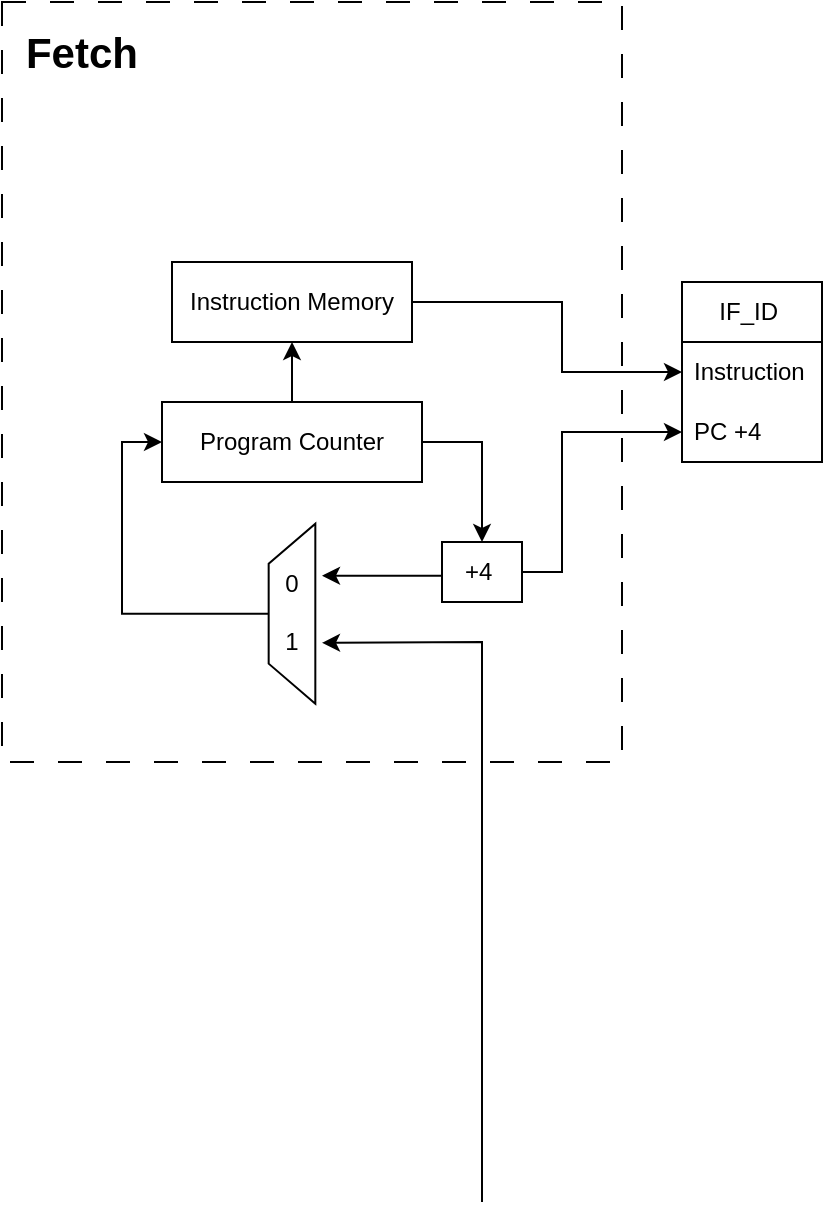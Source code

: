 <mxfile version="26.1.1">
  <diagram name="Page-1" id="K23A2lX9Kt4YFE4QHI60">
    <mxGraphModel dx="936" dy="1186" grid="1" gridSize="10" guides="1" tooltips="1" connect="1" arrows="1" fold="1" page="1" pageScale="1" pageWidth="827" pageHeight="1169" math="0" shadow="0">
      <root>
        <mxCell id="0" />
        <mxCell id="1" parent="0" />
        <mxCell id="A-gJFOHrHVJ6Bb260H5n-89" value="" style="edgeStyle=orthogonalEdgeStyle;rounded=0;orthogonalLoop=1;jettySize=auto;html=1;" edge="1" parent="1" source="A-gJFOHrHVJ6Bb260H5n-58" target="A-gJFOHrHVJ6Bb260H5n-88">
          <mxGeometry relative="1" as="geometry" />
        </mxCell>
        <mxCell id="A-gJFOHrHVJ6Bb260H5n-102" style="edgeStyle=orthogonalEdgeStyle;rounded=0;orthogonalLoop=1;jettySize=auto;html=1;entryX=0.5;entryY=1;entryDx=0;entryDy=0;" edge="1" parent="1" source="A-gJFOHrHVJ6Bb260H5n-58" target="A-gJFOHrHVJ6Bb260H5n-103">
          <mxGeometry relative="1" as="geometry">
            <mxPoint x="240" y="360" as="targetPoint" />
          </mxGeometry>
        </mxCell>
        <mxCell id="A-gJFOHrHVJ6Bb260H5n-58" value="Program Counter" style="rounded=0;whiteSpace=wrap;html=1;" vertex="1" parent="1">
          <mxGeometry x="200" y="400" width="130" height="40" as="geometry" />
        </mxCell>
        <mxCell id="A-gJFOHrHVJ6Bb260H5n-81" value="" style="group;flipH=1;flipV=1;" vertex="1" connectable="0" parent="1">
          <mxGeometry x="250" y="470.83" width="30" height="70" as="geometry" />
        </mxCell>
        <mxCell id="A-gJFOHrHVJ6Bb260H5n-77" value="" style="shape=trapezoid;perimeter=trapezoidPerimeter;whiteSpace=wrap;html=1;fixedSize=1;rotation=90;flipH=1;flipV=1;" vertex="1" parent="A-gJFOHrHVJ6Bb260H5n-81">
          <mxGeometry x="-30" y="23.333" width="90" height="23.333" as="geometry" />
        </mxCell>
        <mxCell id="A-gJFOHrHVJ6Bb260H5n-83" value="" style="group" vertex="1" connectable="0" parent="A-gJFOHrHVJ6Bb260H5n-81">
          <mxGeometry y="11.667" width="30" height="46.667" as="geometry" />
        </mxCell>
        <mxCell id="A-gJFOHrHVJ6Bb260H5n-79" value="0" style="text;html=1;align=center;verticalAlign=middle;whiteSpace=wrap;rounded=0;" vertex="1" parent="A-gJFOHrHVJ6Bb260H5n-83">
          <mxGeometry width="30" height="17.5" as="geometry" />
        </mxCell>
        <mxCell id="A-gJFOHrHVJ6Bb260H5n-80" value="1" style="text;html=1;align=center;verticalAlign=middle;whiteSpace=wrap;rounded=0;" vertex="1" parent="A-gJFOHrHVJ6Bb260H5n-83">
          <mxGeometry y="29.167" width="30" height="17.5" as="geometry" />
        </mxCell>
        <mxCell id="A-gJFOHrHVJ6Bb260H5n-86" style="edgeStyle=orthogonalEdgeStyle;rounded=0;orthogonalLoop=1;jettySize=auto;html=1;entryX=0;entryY=0.5;entryDx=0;entryDy=0;" edge="1" parent="1" source="A-gJFOHrHVJ6Bb260H5n-77" target="A-gJFOHrHVJ6Bb260H5n-58">
          <mxGeometry relative="1" as="geometry">
            <Array as="points">
              <mxPoint x="180" y="506" />
              <mxPoint x="180" y="420" />
            </Array>
          </mxGeometry>
        </mxCell>
        <mxCell id="A-gJFOHrHVJ6Bb260H5n-90" style="edgeStyle=orthogonalEdgeStyle;rounded=0;orthogonalLoop=1;jettySize=auto;html=1;entryX=1;entryY=0.25;entryDx=0;entryDy=0;" edge="1" parent="1" source="A-gJFOHrHVJ6Bb260H5n-88" target="A-gJFOHrHVJ6Bb260H5n-79">
          <mxGeometry relative="1" as="geometry">
            <Array as="points">
              <mxPoint x="360" y="486.83" />
              <mxPoint x="360" y="486.83" />
            </Array>
          </mxGeometry>
        </mxCell>
        <mxCell id="A-gJFOHrHVJ6Bb260H5n-109" style="edgeStyle=orthogonalEdgeStyle;rounded=0;orthogonalLoop=1;jettySize=auto;html=1;entryX=0;entryY=0.5;entryDx=0;entryDy=0;" edge="1" parent="1" source="A-gJFOHrHVJ6Bb260H5n-88" target="A-gJFOHrHVJ6Bb260H5n-106">
          <mxGeometry relative="1" as="geometry">
            <Array as="points">
              <mxPoint x="400" y="485" />
              <mxPoint x="400" y="415" />
            </Array>
          </mxGeometry>
        </mxCell>
        <mxCell id="A-gJFOHrHVJ6Bb260H5n-88" value="+4&amp;nbsp;" style="whiteSpace=wrap;html=1;rounded=0;" vertex="1" parent="1">
          <mxGeometry x="340" y="470" width="40" height="30" as="geometry" />
        </mxCell>
        <mxCell id="A-gJFOHrHVJ6Bb260H5n-91" value="" style="endArrow=classic;html=1;rounded=0;entryX=1;entryY=0.5;entryDx=0;entryDy=0;" edge="1" parent="1" target="A-gJFOHrHVJ6Bb260H5n-80">
          <mxGeometry width="50" height="50" relative="1" as="geometry">
            <mxPoint x="360" y="800" as="sourcePoint" />
            <mxPoint x="400" y="640" as="targetPoint" />
            <Array as="points">
              <mxPoint x="360" y="540" />
              <mxPoint x="360" y="520" />
            </Array>
          </mxGeometry>
        </mxCell>
        <mxCell id="A-gJFOHrHVJ6Bb260H5n-108" style="edgeStyle=orthogonalEdgeStyle;rounded=0;orthogonalLoop=1;jettySize=auto;html=1;" edge="1" parent="1" source="A-gJFOHrHVJ6Bb260H5n-103" target="A-gJFOHrHVJ6Bb260H5n-105">
          <mxGeometry relative="1" as="geometry">
            <Array as="points">
              <mxPoint x="400" y="350" />
              <mxPoint x="400" y="385" />
            </Array>
          </mxGeometry>
        </mxCell>
        <mxCell id="A-gJFOHrHVJ6Bb260H5n-103" value="Instruction Memory" style="rounded=0;whiteSpace=wrap;html=1;" vertex="1" parent="1">
          <mxGeometry x="205" y="330" width="120" height="40" as="geometry" />
        </mxCell>
        <mxCell id="A-gJFOHrHVJ6Bb260H5n-104" value="IF_ID&amp;nbsp;" style="swimlane;fontStyle=0;childLayout=stackLayout;horizontal=1;startSize=30;horizontalStack=0;resizeParent=1;resizeParentMax=0;resizeLast=0;collapsible=1;marginBottom=0;whiteSpace=wrap;html=1;" vertex="1" parent="1">
          <mxGeometry x="460" y="340" width="70" height="90" as="geometry" />
        </mxCell>
        <mxCell id="A-gJFOHrHVJ6Bb260H5n-105" value="Instruction" style="text;strokeColor=none;fillColor=none;align=left;verticalAlign=middle;spacingLeft=4;spacingRight=4;overflow=hidden;points=[[0,0.5],[1,0.5]];portConstraint=eastwest;rotatable=0;whiteSpace=wrap;html=1;" vertex="1" parent="A-gJFOHrHVJ6Bb260H5n-104">
          <mxGeometry y="30" width="70" height="30" as="geometry" />
        </mxCell>
        <mxCell id="A-gJFOHrHVJ6Bb260H5n-106" value="PC +4" style="text;strokeColor=none;fillColor=none;align=left;verticalAlign=middle;spacingLeft=4;spacingRight=4;overflow=hidden;points=[[0,0.5],[1,0.5]];portConstraint=eastwest;rotatable=0;whiteSpace=wrap;html=1;" vertex="1" parent="A-gJFOHrHVJ6Bb260H5n-104">
          <mxGeometry y="60" width="70" height="30" as="geometry" />
        </mxCell>
        <mxCell id="A-gJFOHrHVJ6Bb260H5n-111" value="" style="rounded=0;whiteSpace=wrap;html=1;fillColor=none;dashed=1;dashPattern=12 12;" vertex="1" parent="1">
          <mxGeometry x="120" y="200" width="310" height="380" as="geometry" />
        </mxCell>
        <mxCell id="A-gJFOHrHVJ6Bb260H5n-112" value="&lt;b&gt;&lt;font style=&quot;font-size: 21px;&quot;&gt;Fetch&lt;/font&gt;&lt;/b&gt;" style="text;html=1;align=center;verticalAlign=middle;whiteSpace=wrap;rounded=0;" vertex="1" parent="1">
          <mxGeometry x="130" y="210" width="60" height="30" as="geometry" />
        </mxCell>
      </root>
    </mxGraphModel>
  </diagram>
</mxfile>
